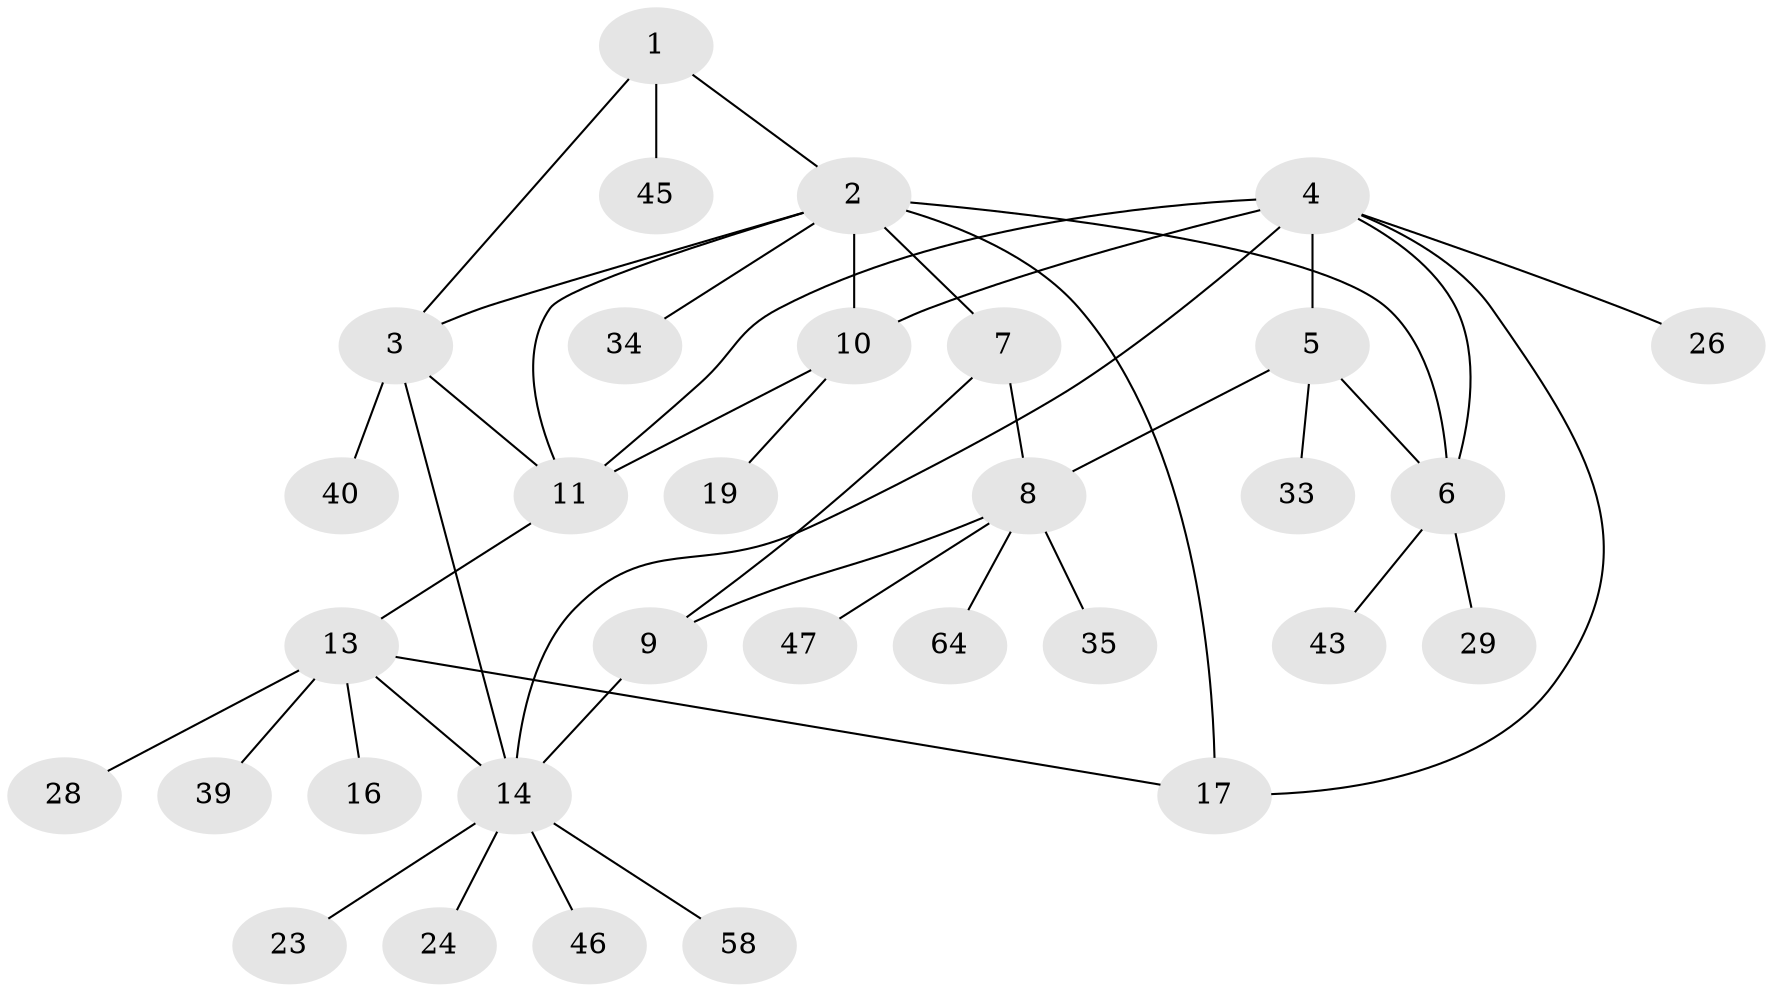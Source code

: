 // original degree distribution, {7: 0.046875, 5: 0.078125, 6: 0.046875, 4: 0.015625, 9: 0.03125, 3: 0.0625, 1: 0.53125, 2: 0.1875}
// Generated by graph-tools (version 1.1) at 2025/16/03/09/25 04:16:09]
// undirected, 32 vertices, 44 edges
graph export_dot {
graph [start="1"]
  node [color=gray90,style=filled];
  1 [super="+41+42+31+27+62"];
  2 [super="+12"];
  3;
  4;
  5 [super="+50"];
  6 [super="+38+25"];
  7 [super="+49"];
  8;
  9 [super="+51+55"];
  10;
  11 [super="+18+52+32"];
  13 [super="+21+22"];
  14 [super="+36+15"];
  16;
  17;
  19 [super="+30"];
  23;
  24;
  26 [super="+59"];
  28 [super="+61"];
  29;
  33 [super="+48"];
  34 [super="+44"];
  35;
  39;
  40 [super="+53"];
  43;
  45;
  46;
  47;
  58 [super="+63"];
  64;
  1 -- 2;
  1 -- 3;
  1 -- 45;
  2 -- 3;
  2 -- 6;
  2 -- 7 [weight=2];
  2 -- 17;
  2 -- 34;
  2 -- 10;
  2 -- 11;
  3 -- 14;
  3 -- 40;
  3 -- 11;
  4 -- 5;
  4 -- 6;
  4 -- 10;
  4 -- 14;
  4 -- 17;
  4 -- 26;
  4 -- 11;
  5 -- 6;
  5 -- 8;
  5 -- 33;
  6 -- 29;
  6 -- 43;
  7 -- 8;
  7 -- 9;
  8 -- 9;
  8 -- 35;
  8 -- 47;
  8 -- 64;
  9 -- 14;
  10 -- 11;
  10 -- 19;
  11 -- 13;
  13 -- 14 [weight=2];
  13 -- 16;
  13 -- 17;
  13 -- 28;
  13 -- 39;
  14 -- 23;
  14 -- 24;
  14 -- 58;
  14 -- 46;
}
